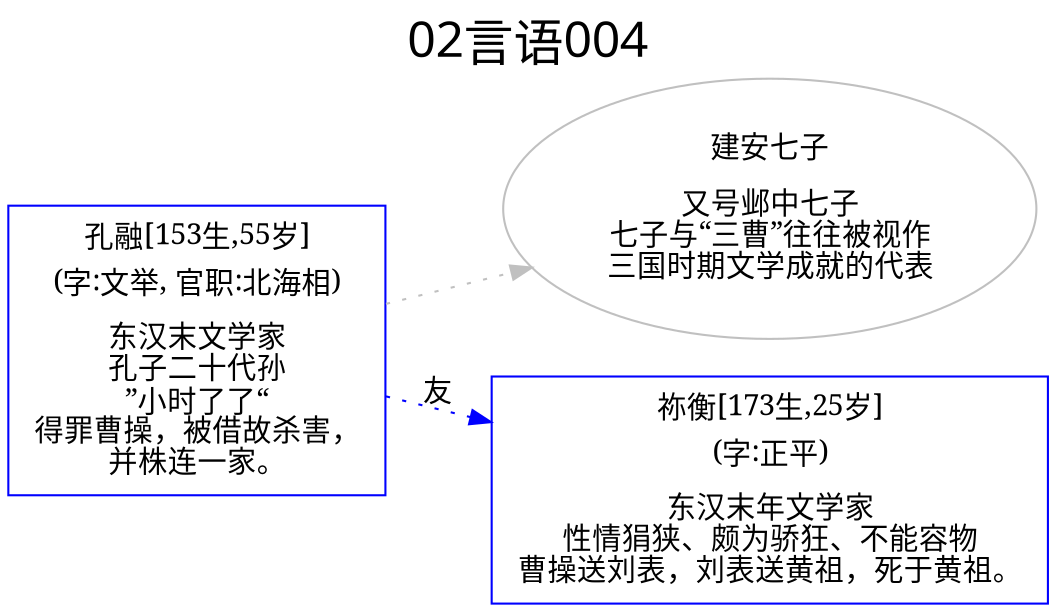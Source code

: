 
digraph
{
	rankdir = "LR";
	ranksep = 0.5;
	label = "02言语004";
	labelloc = "t";
	fontsize = "24";
	fontname = "SimHei";

	graph [style="filled", color="lightgrey"];
	node [fontname="SimSun"];
	edge [fontname="SimSun"];

	孔融 [shape="box", color="blue", label=<<table border="0" cellborder="0"><tr><td>孔融[153生,55岁]</td></tr><tr><td>(字:文举, 官职:北海相)</td></tr><tr><td></td></tr><tr><td>东汉末文学家<br/>孔子二十代孙<br/>”小时了了“<br/>得罪曹操，被借故杀害，<br/>并株连一家。<br/></td></tr></table>>];
	建安七子 [shape="ellipse", color="gray", label=<<table border="0" cellborder="0"><tr><td>建安七子</td></tr><tr><td></td></tr><tr><td>又号邺中七子<br/>七子与“三曹”往往被视作<br/>三国时期文学成就的代表<br/></td></tr></table>>];
	祢衡 [shape="box", color="blue", label=<<table border="0" cellborder="0"><tr><td>祢衡[173生,25岁]</td></tr><tr><td>(字:正平)</td></tr><tr><td></td></tr><tr><td>东汉末年文学家<br/>性情狷狭、颇为骄狂、不能容物<br/>曹操送刘表，刘表送黄祖，死于黄祖。<br/></td></tr></table>>];

	孔融 -> 建安七子 [label="", style=dotted, color="gray"];
	孔融 -> 祢衡 [label="友", style=dotted, color="blue"];


}
